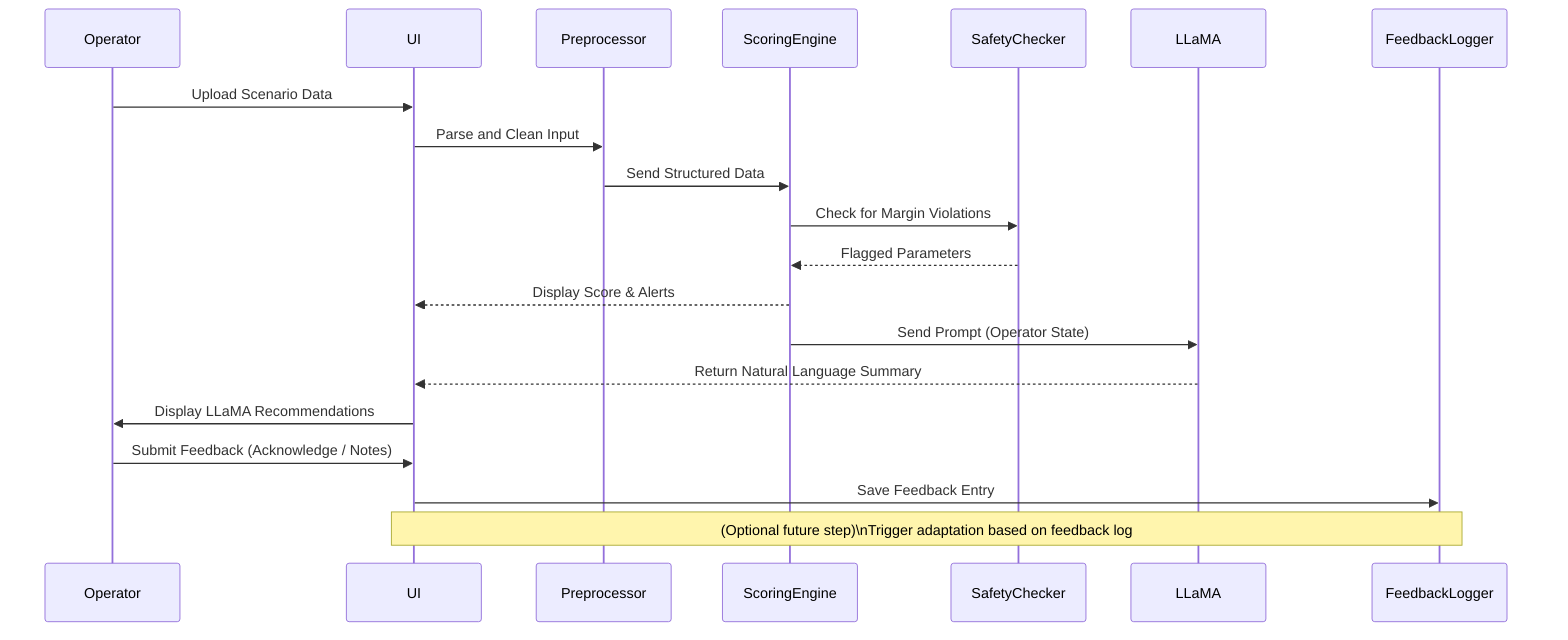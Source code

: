 sequenceDiagram
    participant Operator
    participant UI
    participant Preprocessor
    participant ScoringEngine
    participant SafetyChecker
    participant LLaMA
    participant FeedbackLogger

    Operator->>UI: Upload Scenario Data
    UI->>Preprocessor: Parse and Clean Input
    Preprocessor->>ScoringEngine: Send Structured Data
    ScoringEngine->>SafetyChecker: Check for Margin Violations
    SafetyChecker-->>ScoringEngine: Flagged Parameters
    ScoringEngine-->>UI: Display Score & Alerts

    ScoringEngine->>LLaMA: Send Prompt (Operator State)
    LLaMA-->>UI: Return Natural Language Summary

    UI->>Operator: Display LLaMA Recommendations
    Operator->>UI: Submit Feedback (Acknowledge / Notes)
    UI->>FeedbackLogger: Save Feedback Entry

    Note over UI,FeedbackLogger: (Optional future step)\nTrigger adaptation based on feedback log